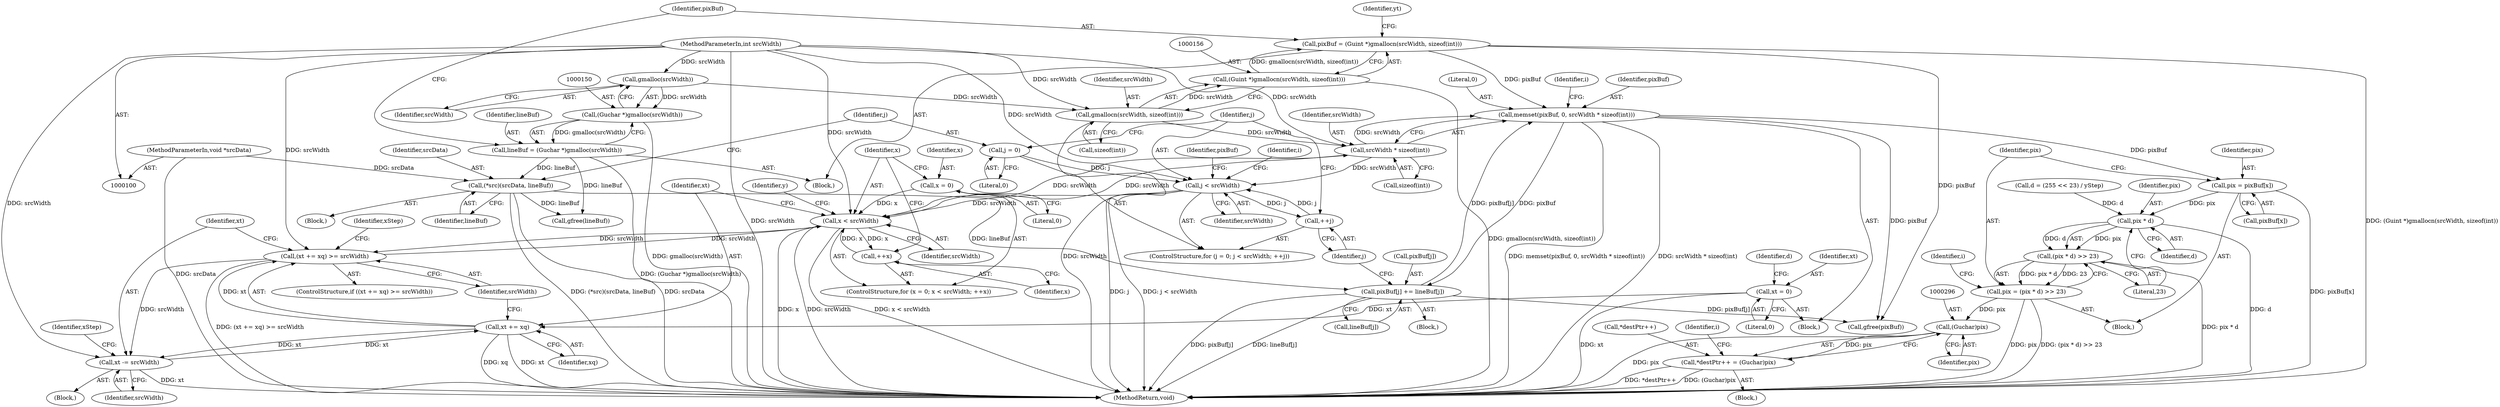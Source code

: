 digraph "0_poppler_957aa252912cde85d76c41e9710b33425a82b696@pointer" {
"1000269" [label="(Call,pix = pixBuf[x])"];
"1000192" [label="(Call,memset(pixBuf, 0, srcWidth * sizeof(int)))"];
"1000222" [label="(Call,pixBuf[j] += lineBuf[j])"];
"1000209" [label="(Call,(*src)(srcData, lineBuf))"];
"1000102" [label="(MethodParameterIn,void *srcData)"];
"1000147" [label="(Call,lineBuf = (Guchar *)gmalloc(srcWidth))"];
"1000149" [label="(Call,(Guchar *)gmalloc(srcWidth))"];
"1000151" [label="(Call,gmalloc(srcWidth))"];
"1000103" [label="(MethodParameterIn,int srcWidth)"];
"1000153" [label="(Call,pixBuf = (Guint *)gmallocn(srcWidth, sizeof(int)))"];
"1000155" [label="(Call,(Guint *)gmallocn(srcWidth, sizeof(int)))"];
"1000157" [label="(Call,gmallocn(srcWidth, sizeof(int)))"];
"1000195" [label="(Call,srcWidth * sizeof(int))"];
"1000243" [label="(Call,x < srcWidth)"];
"1000240" [label="(Call,x = 0)"];
"1000246" [label="(Call,++x)"];
"1000250" [label="(Call,(xt += xq) >= srcWidth)"];
"1000251" [label="(Call,xt += xq)"];
"1000229" [label="(Call,xt = 0)"];
"1000256" [label="(Call,xt -= srcWidth)"];
"1000216" [label="(Call,j < srcWidth)"];
"1000213" [label="(Call,j = 0)"];
"1000219" [label="(Call,++j)"];
"1000277" [label="(Call,pix * d)"];
"1000276" [label="(Call,(pix * d) >> 23)"];
"1000274" [label="(Call,pix = (pix * d) >> 23)"];
"1000295" [label="(Call,(Guchar)pix)"];
"1000291" [label="(Call,*destPtr++ = (Guchar)pix)"];
"1000157" [label="(Call,gmallocn(srcWidth, sizeof(int)))"];
"1000298" [label="(Call,gfree(pixBuf))"];
"1000221" [label="(Block,)"];
"1000148" [label="(Identifier,lineBuf)"];
"1000239" [label="(ControlStructure,for (x = 0; x < srcWidth; ++x))"];
"1000193" [label="(Identifier,pixBuf)"];
"1000230" [label="(Identifier,xt)"];
"1000275" [label="(Identifier,pix)"];
"1000209" [label="(Call,(*src)(srcData, lineBuf))"];
"1000247" [label="(Identifier,x)"];
"1000103" [label="(MethodParameterIn,int srcWidth)"];
"1000147" [label="(Call,lineBuf = (Guchar *)gmalloc(srcWidth))"];
"1000194" [label="(Literal,0)"];
"1000208" [label="(Block,)"];
"1000277" [label="(Call,pix * d)"];
"1000108" [label="(Block,)"];
"1000255" [label="(Block,)"];
"1000218" [label="(Identifier,srcWidth)"];
"1000223" [label="(Call,pixBuf[j])"];
"1000162" [label="(Identifier,yt)"];
"1000232" [label="(Call,d = (255 << 23) / yStep)"];
"1000217" [label="(Identifier,j)"];
"1000260" [label="(Identifier,xStep)"];
"1000245" [label="(Identifier,srcWidth)"];
"1000215" [label="(Literal,0)"];
"1000196" [label="(Identifier,srcWidth)"];
"1000212" [label="(ControlStructure,for (j = 0; j < srcWidth; ++j))"];
"1000295" [label="(Call,(Guchar)pix)"];
"1000195" [label="(Call,srcWidth * sizeof(int))"];
"1000192" [label="(Call,memset(pixBuf, 0, srcWidth * sizeof(int)))"];
"1000251" [label="(Call,xt += xq)"];
"1000256" [label="(Call,xt -= srcWidth)"];
"1000158" [label="(Identifier,srcWidth)"];
"1000242" [label="(Literal,0)"];
"1000153" [label="(Call,pixBuf = (Guint *)gmallocn(srcWidth, sizeof(int)))"];
"1000155" [label="(Call,(Guint *)gmallocn(srcWidth, sizeof(int)))"];
"1000149" [label="(Call,(Guchar *)gmalloc(srcWidth))"];
"1000249" [label="(ControlStructure,if ((xt += xq) >= srcWidth))"];
"1000210" [label="(Identifier,srcData)"];
"1000154" [label="(Identifier,pixBuf)"];
"1000278" [label="(Identifier,pix)"];
"1000102" [label="(MethodParameterIn,void *srcData)"];
"1000258" [label="(Identifier,srcWidth)"];
"1000270" [label="(Identifier,pix)"];
"1000201" [label="(Identifier,i)"];
"1000151" [label="(Call,gmalloc(srcWidth))"];
"1000214" [label="(Identifier,j)"];
"1000219" [label="(Call,++j)"];
"1000290" [label="(Block,)"];
"1000283" [label="(Identifier,i)"];
"1000229" [label="(Call,xt = 0)"];
"1000252" [label="(Identifier,xt)"];
"1000240" [label="(Call,x = 0)"];
"1000243" [label="(Call,x < srcWidth)"];
"1000246" [label="(Call,++x)"];
"1000248" [label="(Block,)"];
"1000297" [label="(Identifier,pix)"];
"1000231" [label="(Literal,0)"];
"1000159" [label="(Call,sizeof(int))"];
"1000152" [label="(Identifier,srcWidth)"];
"1000302" [label="(MethodReturn,void)"];
"1000280" [label="(Literal,23)"];
"1000257" [label="(Identifier,xt)"];
"1000267" [label="(Identifier,xStep)"];
"1000300" [label="(Call,gfree(lineBuf))"];
"1000233" [label="(Identifier,d)"];
"1000211" [label="(Identifier,lineBuf)"];
"1000241" [label="(Identifier,x)"];
"1000271" [label="(Call,pixBuf[x])"];
"1000292" [label="(Call,*destPtr++)"];
"1000213" [label="(Call,j = 0)"];
"1000224" [label="(Identifier,pixBuf)"];
"1000279" [label="(Identifier,d)"];
"1000226" [label="(Call,lineBuf[j])"];
"1000274" [label="(Call,pix = (pix * d) >> 23)"];
"1000216" [label="(Call,j < srcWidth)"];
"1000178" [label="(Block,)"];
"1000289" [label="(Identifier,i)"];
"1000177" [label="(Identifier,y)"];
"1000276" [label="(Call,(pix * d) >> 23)"];
"1000220" [label="(Identifier,j)"];
"1000207" [label="(Identifier,i)"];
"1000291" [label="(Call,*destPtr++ = (Guchar)pix)"];
"1000244" [label="(Identifier,x)"];
"1000253" [label="(Identifier,xq)"];
"1000197" [label="(Call,sizeof(int))"];
"1000222" [label="(Call,pixBuf[j] += lineBuf[j])"];
"1000250" [label="(Call,(xt += xq) >= srcWidth)"];
"1000269" [label="(Call,pix = pixBuf[x])"];
"1000254" [label="(Identifier,srcWidth)"];
"1000269" -> "1000248"  [label="AST: "];
"1000269" -> "1000271"  [label="CFG: "];
"1000270" -> "1000269"  [label="AST: "];
"1000271" -> "1000269"  [label="AST: "];
"1000275" -> "1000269"  [label="CFG: "];
"1000269" -> "1000302"  [label="DDG: pixBuf[x]"];
"1000192" -> "1000269"  [label="DDG: pixBuf"];
"1000269" -> "1000277"  [label="DDG: pix"];
"1000192" -> "1000178"  [label="AST: "];
"1000192" -> "1000195"  [label="CFG: "];
"1000193" -> "1000192"  [label="AST: "];
"1000194" -> "1000192"  [label="AST: "];
"1000195" -> "1000192"  [label="AST: "];
"1000201" -> "1000192"  [label="CFG: "];
"1000192" -> "1000302"  [label="DDG: srcWidth * sizeof(int)"];
"1000192" -> "1000302"  [label="DDG: memset(pixBuf, 0, srcWidth * sizeof(int))"];
"1000222" -> "1000192"  [label="DDG: pixBuf[j]"];
"1000153" -> "1000192"  [label="DDG: pixBuf"];
"1000195" -> "1000192"  [label="DDG: srcWidth"];
"1000192" -> "1000222"  [label="DDG: pixBuf"];
"1000192" -> "1000298"  [label="DDG: pixBuf"];
"1000222" -> "1000221"  [label="AST: "];
"1000222" -> "1000226"  [label="CFG: "];
"1000223" -> "1000222"  [label="AST: "];
"1000226" -> "1000222"  [label="AST: "];
"1000220" -> "1000222"  [label="CFG: "];
"1000222" -> "1000302"  [label="DDG: pixBuf[j]"];
"1000222" -> "1000302"  [label="DDG: lineBuf[j]"];
"1000209" -> "1000222"  [label="DDG: lineBuf"];
"1000222" -> "1000298"  [label="DDG: pixBuf[j]"];
"1000209" -> "1000208"  [label="AST: "];
"1000209" -> "1000211"  [label="CFG: "];
"1000210" -> "1000209"  [label="AST: "];
"1000211" -> "1000209"  [label="AST: "];
"1000214" -> "1000209"  [label="CFG: "];
"1000209" -> "1000302"  [label="DDG: (*src)(srcData, lineBuf)"];
"1000209" -> "1000302"  [label="DDG: srcData"];
"1000102" -> "1000209"  [label="DDG: srcData"];
"1000147" -> "1000209"  [label="DDG: lineBuf"];
"1000209" -> "1000300"  [label="DDG: lineBuf"];
"1000102" -> "1000100"  [label="AST: "];
"1000102" -> "1000302"  [label="DDG: srcData"];
"1000147" -> "1000108"  [label="AST: "];
"1000147" -> "1000149"  [label="CFG: "];
"1000148" -> "1000147"  [label="AST: "];
"1000149" -> "1000147"  [label="AST: "];
"1000154" -> "1000147"  [label="CFG: "];
"1000147" -> "1000302"  [label="DDG: (Guchar *)gmalloc(srcWidth)"];
"1000149" -> "1000147"  [label="DDG: gmalloc(srcWidth)"];
"1000147" -> "1000300"  [label="DDG: lineBuf"];
"1000149" -> "1000151"  [label="CFG: "];
"1000150" -> "1000149"  [label="AST: "];
"1000151" -> "1000149"  [label="AST: "];
"1000149" -> "1000302"  [label="DDG: gmalloc(srcWidth)"];
"1000151" -> "1000149"  [label="DDG: srcWidth"];
"1000151" -> "1000152"  [label="CFG: "];
"1000152" -> "1000151"  [label="AST: "];
"1000103" -> "1000151"  [label="DDG: srcWidth"];
"1000151" -> "1000157"  [label="DDG: srcWidth"];
"1000103" -> "1000100"  [label="AST: "];
"1000103" -> "1000302"  [label="DDG: srcWidth"];
"1000103" -> "1000157"  [label="DDG: srcWidth"];
"1000103" -> "1000195"  [label="DDG: srcWidth"];
"1000103" -> "1000216"  [label="DDG: srcWidth"];
"1000103" -> "1000243"  [label="DDG: srcWidth"];
"1000103" -> "1000250"  [label="DDG: srcWidth"];
"1000103" -> "1000256"  [label="DDG: srcWidth"];
"1000153" -> "1000108"  [label="AST: "];
"1000153" -> "1000155"  [label="CFG: "];
"1000154" -> "1000153"  [label="AST: "];
"1000155" -> "1000153"  [label="AST: "];
"1000162" -> "1000153"  [label="CFG: "];
"1000153" -> "1000302"  [label="DDG: (Guint *)gmallocn(srcWidth, sizeof(int))"];
"1000155" -> "1000153"  [label="DDG: gmallocn(srcWidth, sizeof(int))"];
"1000153" -> "1000298"  [label="DDG: pixBuf"];
"1000155" -> "1000157"  [label="CFG: "];
"1000156" -> "1000155"  [label="AST: "];
"1000157" -> "1000155"  [label="AST: "];
"1000155" -> "1000302"  [label="DDG: gmallocn(srcWidth, sizeof(int))"];
"1000157" -> "1000155"  [label="DDG: srcWidth"];
"1000157" -> "1000159"  [label="CFG: "];
"1000158" -> "1000157"  [label="AST: "];
"1000159" -> "1000157"  [label="AST: "];
"1000157" -> "1000302"  [label="DDG: srcWidth"];
"1000157" -> "1000195"  [label="DDG: srcWidth"];
"1000195" -> "1000197"  [label="CFG: "];
"1000196" -> "1000195"  [label="AST: "];
"1000197" -> "1000195"  [label="AST: "];
"1000243" -> "1000195"  [label="DDG: srcWidth"];
"1000195" -> "1000216"  [label="DDG: srcWidth"];
"1000195" -> "1000243"  [label="DDG: srcWidth"];
"1000243" -> "1000239"  [label="AST: "];
"1000243" -> "1000245"  [label="CFG: "];
"1000244" -> "1000243"  [label="AST: "];
"1000245" -> "1000243"  [label="AST: "];
"1000252" -> "1000243"  [label="CFG: "];
"1000177" -> "1000243"  [label="CFG: "];
"1000243" -> "1000302"  [label="DDG: x"];
"1000243" -> "1000302"  [label="DDG: srcWidth"];
"1000243" -> "1000302"  [label="DDG: x < srcWidth"];
"1000240" -> "1000243"  [label="DDG: x"];
"1000246" -> "1000243"  [label="DDG: x"];
"1000250" -> "1000243"  [label="DDG: srcWidth"];
"1000216" -> "1000243"  [label="DDG: srcWidth"];
"1000243" -> "1000246"  [label="DDG: x"];
"1000243" -> "1000250"  [label="DDG: srcWidth"];
"1000240" -> "1000239"  [label="AST: "];
"1000240" -> "1000242"  [label="CFG: "];
"1000241" -> "1000240"  [label="AST: "];
"1000242" -> "1000240"  [label="AST: "];
"1000244" -> "1000240"  [label="CFG: "];
"1000246" -> "1000239"  [label="AST: "];
"1000246" -> "1000247"  [label="CFG: "];
"1000247" -> "1000246"  [label="AST: "];
"1000244" -> "1000246"  [label="CFG: "];
"1000250" -> "1000249"  [label="AST: "];
"1000250" -> "1000254"  [label="CFG: "];
"1000251" -> "1000250"  [label="AST: "];
"1000254" -> "1000250"  [label="AST: "];
"1000257" -> "1000250"  [label="CFG: "];
"1000267" -> "1000250"  [label="CFG: "];
"1000250" -> "1000302"  [label="DDG: (xt += xq) >= srcWidth"];
"1000251" -> "1000250"  [label="DDG: xt"];
"1000250" -> "1000256"  [label="DDG: srcWidth"];
"1000251" -> "1000253"  [label="CFG: "];
"1000252" -> "1000251"  [label="AST: "];
"1000253" -> "1000251"  [label="AST: "];
"1000254" -> "1000251"  [label="CFG: "];
"1000251" -> "1000302"  [label="DDG: xq"];
"1000251" -> "1000302"  [label="DDG: xt"];
"1000229" -> "1000251"  [label="DDG: xt"];
"1000256" -> "1000251"  [label="DDG: xt"];
"1000251" -> "1000256"  [label="DDG: xt"];
"1000229" -> "1000178"  [label="AST: "];
"1000229" -> "1000231"  [label="CFG: "];
"1000230" -> "1000229"  [label="AST: "];
"1000231" -> "1000229"  [label="AST: "];
"1000233" -> "1000229"  [label="CFG: "];
"1000229" -> "1000302"  [label="DDG: xt"];
"1000256" -> "1000255"  [label="AST: "];
"1000256" -> "1000258"  [label="CFG: "];
"1000257" -> "1000256"  [label="AST: "];
"1000258" -> "1000256"  [label="AST: "];
"1000260" -> "1000256"  [label="CFG: "];
"1000256" -> "1000302"  [label="DDG: xt"];
"1000216" -> "1000212"  [label="AST: "];
"1000216" -> "1000218"  [label="CFG: "];
"1000217" -> "1000216"  [label="AST: "];
"1000218" -> "1000216"  [label="AST: "];
"1000224" -> "1000216"  [label="CFG: "];
"1000207" -> "1000216"  [label="CFG: "];
"1000216" -> "1000302"  [label="DDG: j < srcWidth"];
"1000216" -> "1000302"  [label="DDG: j"];
"1000213" -> "1000216"  [label="DDG: j"];
"1000219" -> "1000216"  [label="DDG: j"];
"1000216" -> "1000219"  [label="DDG: j"];
"1000213" -> "1000212"  [label="AST: "];
"1000213" -> "1000215"  [label="CFG: "];
"1000214" -> "1000213"  [label="AST: "];
"1000215" -> "1000213"  [label="AST: "];
"1000217" -> "1000213"  [label="CFG: "];
"1000219" -> "1000212"  [label="AST: "];
"1000219" -> "1000220"  [label="CFG: "];
"1000220" -> "1000219"  [label="AST: "];
"1000217" -> "1000219"  [label="CFG: "];
"1000277" -> "1000276"  [label="AST: "];
"1000277" -> "1000279"  [label="CFG: "];
"1000278" -> "1000277"  [label="AST: "];
"1000279" -> "1000277"  [label="AST: "];
"1000280" -> "1000277"  [label="CFG: "];
"1000277" -> "1000302"  [label="DDG: d"];
"1000277" -> "1000276"  [label="DDG: pix"];
"1000277" -> "1000276"  [label="DDG: d"];
"1000232" -> "1000277"  [label="DDG: d"];
"1000276" -> "1000274"  [label="AST: "];
"1000276" -> "1000280"  [label="CFG: "];
"1000280" -> "1000276"  [label="AST: "];
"1000274" -> "1000276"  [label="CFG: "];
"1000276" -> "1000302"  [label="DDG: pix * d"];
"1000276" -> "1000274"  [label="DDG: pix * d"];
"1000276" -> "1000274"  [label="DDG: 23"];
"1000274" -> "1000248"  [label="AST: "];
"1000275" -> "1000274"  [label="AST: "];
"1000283" -> "1000274"  [label="CFG: "];
"1000274" -> "1000302"  [label="DDG: pix"];
"1000274" -> "1000302"  [label="DDG: (pix * d) >> 23"];
"1000274" -> "1000295"  [label="DDG: pix"];
"1000295" -> "1000291"  [label="AST: "];
"1000295" -> "1000297"  [label="CFG: "];
"1000296" -> "1000295"  [label="AST: "];
"1000297" -> "1000295"  [label="AST: "];
"1000291" -> "1000295"  [label="CFG: "];
"1000295" -> "1000302"  [label="DDG: pix"];
"1000295" -> "1000291"  [label="DDG: pix"];
"1000291" -> "1000290"  [label="AST: "];
"1000292" -> "1000291"  [label="AST: "];
"1000289" -> "1000291"  [label="CFG: "];
"1000291" -> "1000302"  [label="DDG: *destPtr++"];
"1000291" -> "1000302"  [label="DDG: (Guchar)pix"];
}
